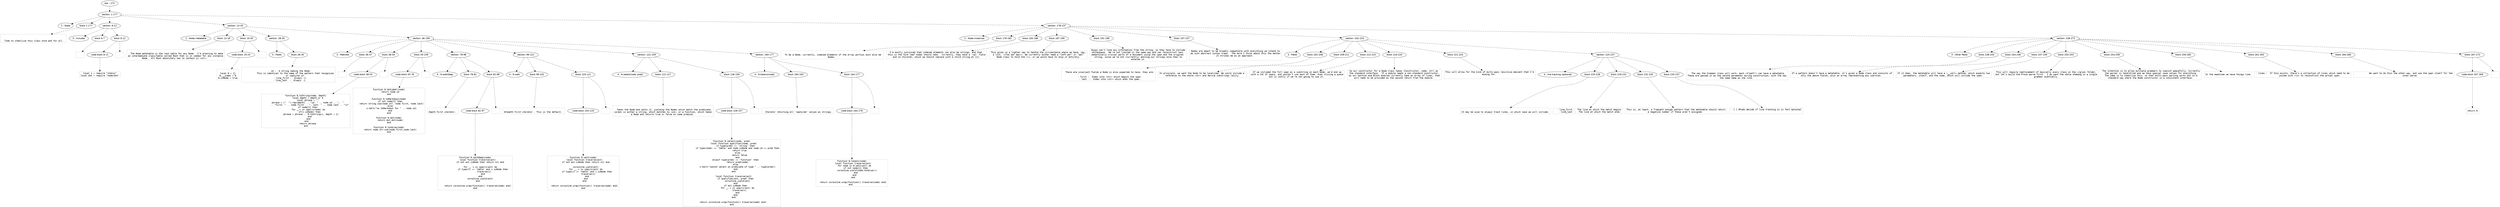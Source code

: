 digraph hierarchy {

node [fontname=Helvetica]
edge [style=dashed]

doc_0 [label="doc - 272"]


doc_0 -> { section_1}
{rank=same; section_1}

section_1 [label="section: 1-177"]


section_1 -> { header_2 block_3 section_4 section_5 section_6}
{rank=same; header_2 block_3 section_4 section_5 section_6}

header_2 [label="1 : Node"]

block_3 [label="block 1-177"]

section_4 [label="section: 6-12"]

section_5 [label="section: 13-35"]

section_6 [label="section: 178-237"]


block_3 -> leaf_7
leaf_7  [color=Gray,shape=rectangle,fontname=Inconsolata,label="

  Time to stabilize this class once and for all. 
"]
section_4 -> { header_8 block_9 block_10}
{rank=same; header_8 block_9 block_10}

header_8 [label="3 : includes"]

block_9 [label="block 6-7"]

block_10 [label="block 8-12"]


block_9 -> leaf_11
leaf_11  [color=Gray,shape=rectangle,fontname=Inconsolata,label=""]
block_10 -> { codeblock_12}
{rank=same; codeblock_12}

codeblock_12 [label="code block 8-11"]


codeblock_12 -> leaf_13
leaf_13  [color=Gray,shape=rectangle,fontname=Inconsolata,label="local s = require \"status\"
local dot = require \"node/dot\""]
block_10 -> leaf_14
leaf_14  [color=Gray,shape=rectangle,fontname=Inconsolata,label=""]
section_5 -> { header_15 block_16 block_17 section_18 section_19}
{rank=same; header_15 block_16 block_17 section_18 section_19}

header_15 [label="2 : Node metatable"]

block_16 [label="block 13-18"]

block_17 [label="block 19-35"]

section_18 [label="section: 28-35"]

section_19 [label="section: 36-159"]


block_16 -> leaf_20
leaf_20  [color=Gray,shape=rectangle,fontname=Inconsolata,label="
  The Node metatable is the root table for any Node.  I'm planning to make
an intermediate class/table called Root that is in common for any instance
Node.  All Root absolutely has to contain is =str=. 
"]
block_17 -> { codeblock_21}
{rank=same; codeblock_21}

codeblock_21 [label="code block 19-24"]


codeblock_21 -> leaf_22
leaf_22  [color=Gray,shape=rectangle,fontname=Inconsolata,label="
local N = {}
N.__index = N
N.isNode = true"]
block_17 -> leaf_23
leaf_23  [color=Gray,shape=rectangle,fontname=Inconsolata,label="

"]
section_18 -> { header_24 block_25}
{rank=same; header_24 block_25}

header_24 [label="3 : Fields"]

block_25 [label="block 28-35"]


block_25 -> leaf_26
leaf_26  [color=Gray,shape=rectangle,fontname=Inconsolata,label="
   - id :  A string naming the Node. 
           This is identical to the name of the pattern that recognizes
           or captures it.
   - line_first :  Always -1.
   - line_last  :  Always -1. 
"]
section_19 -> { header_27 block_28 block_29 block_30 section_31 section_32 section_33 section_34}
{rank=same; header_27 block_28 block_29 block_30 section_31 section_32 section_33 section_34}

header_27 [label="3 : Methods"]

block_28 [label="block 36-37"]

block_29 [label="block 38-54"]

block_30 [label="block 55-159"]

section_31 [label="section: 78-98"]

section_32 [label="section: 99-121"]

section_33 [label="section: 122-159"]

section_34 [label="section: 160-177"]


block_28 -> leaf_35
leaf_35  [color=Gray,shape=rectangle,fontname=Inconsolata,label=""]
block_29 -> { codeblock_36}
{rank=same; codeblock_36}

codeblock_36 [label="code block 38-53"]


codeblock_36 -> leaf_37
leaf_37  [color=Gray,shape=rectangle,fontname=Inconsolata,label="function N.toString(node, depth)
   local depth = depth or 0
   local phrase = \"\"
   phrase = (\"  \"):rep(depth) .. \"id: \" .. node.id .. \",  \"
      .. \"first: \" .. node.first .. \", last: \" .. node.last .. \"\\n\"
   if node[1] then
    for _,v in ipairs(node) do
      if(v.isNode) then
        phrase = phrase .. N.toString(v, depth + 1)
      end
    end
  end 
   return phrase
end"]
block_29 -> leaf_38
leaf_38  [color=Gray,shape=rectangle,fontname=Inconsolata,label=""]
block_30 -> { codeblock_39}
{rank=same; codeblock_39}

codeblock_39 [label="code block 55-76"]


codeblock_39 -> leaf_40
leaf_40  [color=Gray,shape=rectangle,fontname=Inconsolata,label="function N.dotLabel(node)
  return node.id
end

function N.toMarkdown(node)
  if not node[1] then
    return string.sub(node.str, node.first, node.last)
  else
    s:halt(\"no toMarkdown for \" .. node.id)
  end
end

function N.dot(node)
  return dot.dot(node)
end

function N.toValue(node)
  return node.str:sub(node.first,node.last)
end
"]
block_30 -> leaf_41
leaf_41  [color=Gray,shape=rectangle,fontname=Inconsolata,label=""]
section_31 -> { header_42 block_43 block_44}
{rank=same; header_42 block_43 block_44}

header_42 [label="4 : N.walkDeep"]

block_43 [label="block 78-81"]

block_44 [label="block 82-98"]


block_43 -> leaf_45
leaf_45  [color=Gray,shape=rectangle,fontname=Inconsolata,label="
Depth-first iterator. 
"]
block_44 -> { codeblock_46}
{rank=same; codeblock_46}

codeblock_46 [label="code block 82-97"]


codeblock_46 -> leaf_47
leaf_47  [color=Gray,shape=rectangle,fontname=Inconsolata,label="function N.walkDeep(node)
    local function traverse(ast)
        if not ast.isNode then return nil end

        for _, v in ipairs(ast) do
            if type(v) == 'table' and v.isNode then
              traverse(v)
            end
        end
        coroutine.yield(ast)
    end

    return coroutine.wrap(function() traverse(node) end)
end"]
block_44 -> leaf_48
leaf_48  [color=Gray,shape=rectangle,fontname=Inconsolata,label=""]
section_32 -> { header_49 block_50 block_51}
{rank=same; header_49 block_50 block_51}

header_49 [label="4 : N.walk"]

block_50 [label="block 99-102"]

block_51 [label="block 103-121"]


block_50 -> leaf_52
leaf_52  [color=Gray,shape=rectangle,fontname=Inconsolata,label="
Breadth-first iterator.  This is the default. 
"]
block_51 -> { codeblock_53}
{rank=same; codeblock_53}

codeblock_53 [label="code block 103-119"]


codeblock_53 -> leaf_54
leaf_54  [color=Gray,shape=rectangle,fontname=Inconsolata,label="function N.walk(node)
  local function traverse(ast)
    if not ast.isNode then return nil end

    coroutine.yield(ast)
    for _, v in ipairs(ast) do
      if type(v) == 'table' and v.isNode then
        traverse(v)
      end
    end
  end

  return coroutine.wrap(function() traverse(node) end)
end
"]
block_51 -> leaf_55
leaf_55  [color=Gray,shape=rectangle,fontname=Inconsolata,label="
"]
section_33 -> { header_56 block_57 block_58}
{rank=same; header_56 block_57 block_58}

header_56 [label="4 : N.select(node, pred)"]

block_57 [label="block 122-127"]

block_58 [label="block 128-159"]


block_57 -> leaf_59
leaf_59  [color=Gray,shape=rectangle,fontname=Inconsolata,label="
  Takes the Node and walks it, yielding the Nodes which match the predicate.
=pred= is either a string, which matches to =id=, or a function, which takes
a Node and returns true or false on some premise. 
"]
block_58 -> { codeblock_60}
{rank=same; codeblock_60}

codeblock_60 [label="code block 128-157"]


codeblock_60 -> leaf_61
leaf_61  [color=Gray,shape=rectangle,fontname=Inconsolata,label="function N.select(node, pred)
   local function qualifies(node, pred)
      if type(pred) == 'string' then
         if type(node) == 'table' and node.isNode and node.id == pred then
            return true
         else
            return false
         end
      elseif type(pred) == 'function' then
         return pred(node)
      else
         s:halt(\"cannot select on predicate of type \" .. type(pred))
      end
   end

   local function traverse(ast)
      if qualifies(ast, pred) then
         coroutine.yield(ast)
      end
      if ast.isNode then
         for _, v in ipairs(ast) do
            traverse(v)
         end
      end
   end

  return coroutine.wrap(function() traverse(node) end)
end"]
block_58 -> leaf_62
leaf_62  [color=Gray,shape=rectangle,fontname=Inconsolata,label="
"]
section_34 -> { header_63 block_64 block_65}
{rank=same; header_63 block_64 block_65}

header_63 [label="4 : N.tokens(node)"]

block_64 [label="block 160-163"]

block_65 [label="block 164-177"]


block_64 -> leaf_66
leaf_66  [color=Gray,shape=rectangle,fontname=Inconsolata,label="
  Iterator returning all 'captured' values as strings.
"]
block_65 -> { codeblock_67}
{rank=same; codeblock_67}

codeblock_67 [label="code block 164-176"]


codeblock_67 -> leaf_68
leaf_68  [color=Gray,shape=rectangle,fontname=Inconsolata,label="function N.tokens(node)
  local function traverse(ast)
    for node in N.walk(ast) do
      if not node[1] then
        coroutine.yield(node:toValue())
      end
    end
  end

  return coroutine.wrap(function() traverse(node) end)
end  "]
block_65 -> leaf_69
leaf_69  [color=Gray,shape=rectangle,fontname=Inconsolata,label=""]
section_6 -> { header_70 block_71 block_72 block_73 block_74 block_75 section_76 section_77}
{rank=same; header_70 block_71 block_72 block_73 block_74 block_75 section_76 section_77}

header_70 [label="2 : Node Instances"]

block_71 [label="block 178-182"]

block_72 [label="block 183-186"]

block_73 [label="block 187-190"]

block_74 [label="block 191-196"]

block_75 [label="block 197-237"]

section_76 [label="section: 202-224"]

section_77 [label="section: 238-272"]


block_71 -> leaf_78
leaf_78  [color=Gray,shape=rectangle,fontname=Inconsolata,label="
  To be a Node, currently, indexed elements of the Array portion must also be 
Nodes. 
"]
block_72 -> leaf_79
leaf_79  [color=Gray,shape=rectangle,fontname=Inconsolata,label="I'm mostly convinced that indexed elements can also be strings, and that 
this is the form leaf nodes should take.  Currently, they have a 'val' field
and no children, which we should replace with a child string at [1].
"]
block_73 -> leaf_80
leaf_80  [color=Gray,shape=rectangle,fontname=Inconsolata,label="This gives us a lighter way to handle the circumstance where we have, say,
a list, =(foo bar baz)=. We currently either need a \"left-per\" or \"pal\"
Node class to hold the =(=, or we would have to skip it entirely.
"]
block_74 -> leaf_81
leaf_81  [color=Gray,shape=rectangle,fontname=Inconsolata,label="Quipu can't lose any information from the string, so they have to include
whitespace.  We're not limited in the same way and can reconstruct less 
semantically crucial parts of a document using the span and the original 
string, since we're not /currently/ editing our strings once they're
entered in.
"]
block_75 -> leaf_82
leaf_82  [color=Gray,shape=rectangle,fontname=Inconsolata,label="Nodes are meant to be broadly compatible with everything we intend to
do with abstract syntax trees.  The more I think about this the better
it strikes me as an approach. 

"]
section_76 -> { header_83 block_84 block_85 block_86 block_87 block_88 section_89}
{rank=same; header_83 block_84 block_85 block_86 block_87 block_88 section_89}

header_83 [label="3 : Fields"]

block_84 [label="block 202-208"]

block_85 [label="block 209-211"]

block_86 [label="block 212-215"]

block_87 [label="block 216-220"]

block_88 [label="block 221-224"]

section_89 [label="section: 225-237"]


block_84 -> leaf_90
leaf_90  [color=Gray,shape=rectangle,fontname=Inconsolata,label="
  There are invariant fields a Node is also expected to have, they are:
 
  - first :  Index into =str= which begins the span.
  - last  :  Index into =str= which ends the span.
"]
block_85 -> leaf_91
leaf_91  [color=Gray,shape=rectangle,fontname=Inconsolata,label="In principle, we want the Node to be localized. We could include a 
reference to the whole =str= and derive substrings lazily.
"]
block_86 -> leaf_92
leaf_92  [color=Gray,shape=rectangle,fontname=Inconsolata,label="If we included the full span as a substring on each Node, we'd end up
with a lot of spans, and wouldn't use most of them. Even slicing a piece
out is costly if we're not going to use it. 
"]
block_87 -> leaf_93
leaf_93  [color=Gray,shape=rectangle,fontname=Inconsolata,label="So our constructor for a Node class takes (Constructor, node, str) as 
the standard interface.  If a module needs a non-standard constructor,
as our Section and Block modules currently take an array of lines, that
will need to be provided as the second return from the module. 
"]
block_88 -> leaf_94
leaf_94  [color=Gray,shape=rectangle,fontname=Inconsolata,label="This will allow for the kind of multi-pass recursive-descent that I'm
aiming for. 

"]
section_89 -> { header_95 block_96 block_97 block_98 block_99}
{rank=same; header_95 block_96 block_97 block_98 block_99}

header_95 [label="4 : line tracking (optional)"]

block_96 [label="block 225-228"]

block_97 [label="block 229-231"]

block_98 [label="block 232-234"]

block_99 [label="block 235-237"]


block_96 -> leaf_100
leaf_100  [color=Gray,shape=rectangle,fontname=Inconsolata,label="
It may be wise to always track lines, in which case we will include:
"]
block_97 -> leaf_101
leaf_101  [color=Gray,shape=rectangle,fontname=Inconsolata,label="  - line_first :  The line at which the match begins
  - line_last  :  The line at which the match ends
"]
block_98 -> leaf_102
leaf_102  [color=Gray,shape=rectangle,fontname=Inconsolata,label="This is, at least, a frequent enough pattern that the metatable should return
a negative number if these aren't assigned. 
"]
block_99 -> leaf_103
leaf_103  [color=Gray,shape=rectangle,fontname=Inconsolata,label="- [ ] #todo decide if line tracking is in fact optional

"]
section_77 -> { header_104 block_105 block_106 block_107 block_108 block_109 block_110 block_111 block_112 block_113}
{rank=same; header_104 block_105 block_106 block_107 block_108 block_109 block_110 block_111 block_112 block_113}

header_104 [label="3 : Other fields"]

block_105 [label="block 238-243"]

block_106 [label="block 244-246"]

block_107 [label="block 247-249"]

block_108 [label="block 250-253"]

block_109 [label="block 254-258"]

block_110 [label="block 259-260"]

block_111 [label="block 261-263"]

block_112 [label="block 264-266"]

block_113 [label="block 267-272"]


block_105 -> leaf_114
leaf_114  [color=Gray,shape=rectangle,fontname=Inconsolata,label="
  The way the Grammar class will work: each =V\"patt\"= can have a metatable.
These are passed in as the second parameter during construction, with the key
the same name as the rule. 
"]
block_106 -> leaf_115
leaf_115  [color=Gray,shape=rectangle,fontname=Inconsolata,label="If a pattern doesn't have a metatable, it's given a Node class and consists of
only the above fields, plus an array representing any subrules. 
"]
block_107 -> leaf_116
leaf_116  [color=Gray,shape=rectangle,fontname=Inconsolata,label="If it does, the metatable will have a =__call= method, which expects two
parameters, itself, and the node, which will include the span. 
"]
block_108 -> leaf_117
leaf_117  [color=Gray,shape=rectangle,fontname=Inconsolata,label="This will require reattunement of basically every class in the =/grym= folder,
but let's build the Prose parse first.  I do want the whole shebang in a single
grammar eventually.
"]
block_109 -> leaf_118
leaf_118  [color=Gray,shape=rectangle,fontname=Inconsolata,label="The intention is to allow multiple grammars to coexist peacefully. Currently
the parser is handrolled and we have special case values for everything.
The idea is to stabilize this, so that multi-pass parsing works but in a
standard way where the Node constructor is a consistent interface. 
"]
block_110 -> leaf_119
leaf_119  [color=Gray,shape=rectangle,fontname=Inconsolata,label="In the meantime we have things like
"]
block_111 -> leaf_120
leaf_120  [color=Gray,shape=rectangle,fontname=Inconsolata,label="- lines :  If this exists, there's a collection of lines which need to be
           joined with =\\n= to reconstruct the actual span.
"]
block_112 -> leaf_121
leaf_121  [color=Gray,shape=rectangle,fontname=Inconsolata,label="           We want to do this the other way, and use the span itself for the
           inner parse. 
"]
block_113 -> { codeblock_122}
{rank=same; codeblock_122}

codeblock_122 [label="code block 267-269"]


codeblock_122 -> leaf_123
leaf_123  [color=Gray,shape=rectangle,fontname=Inconsolata,label="return N"]
block_113 -> leaf_124
leaf_124  [color=Gray,shape=rectangle,fontname=Inconsolata,label="

"]

}
